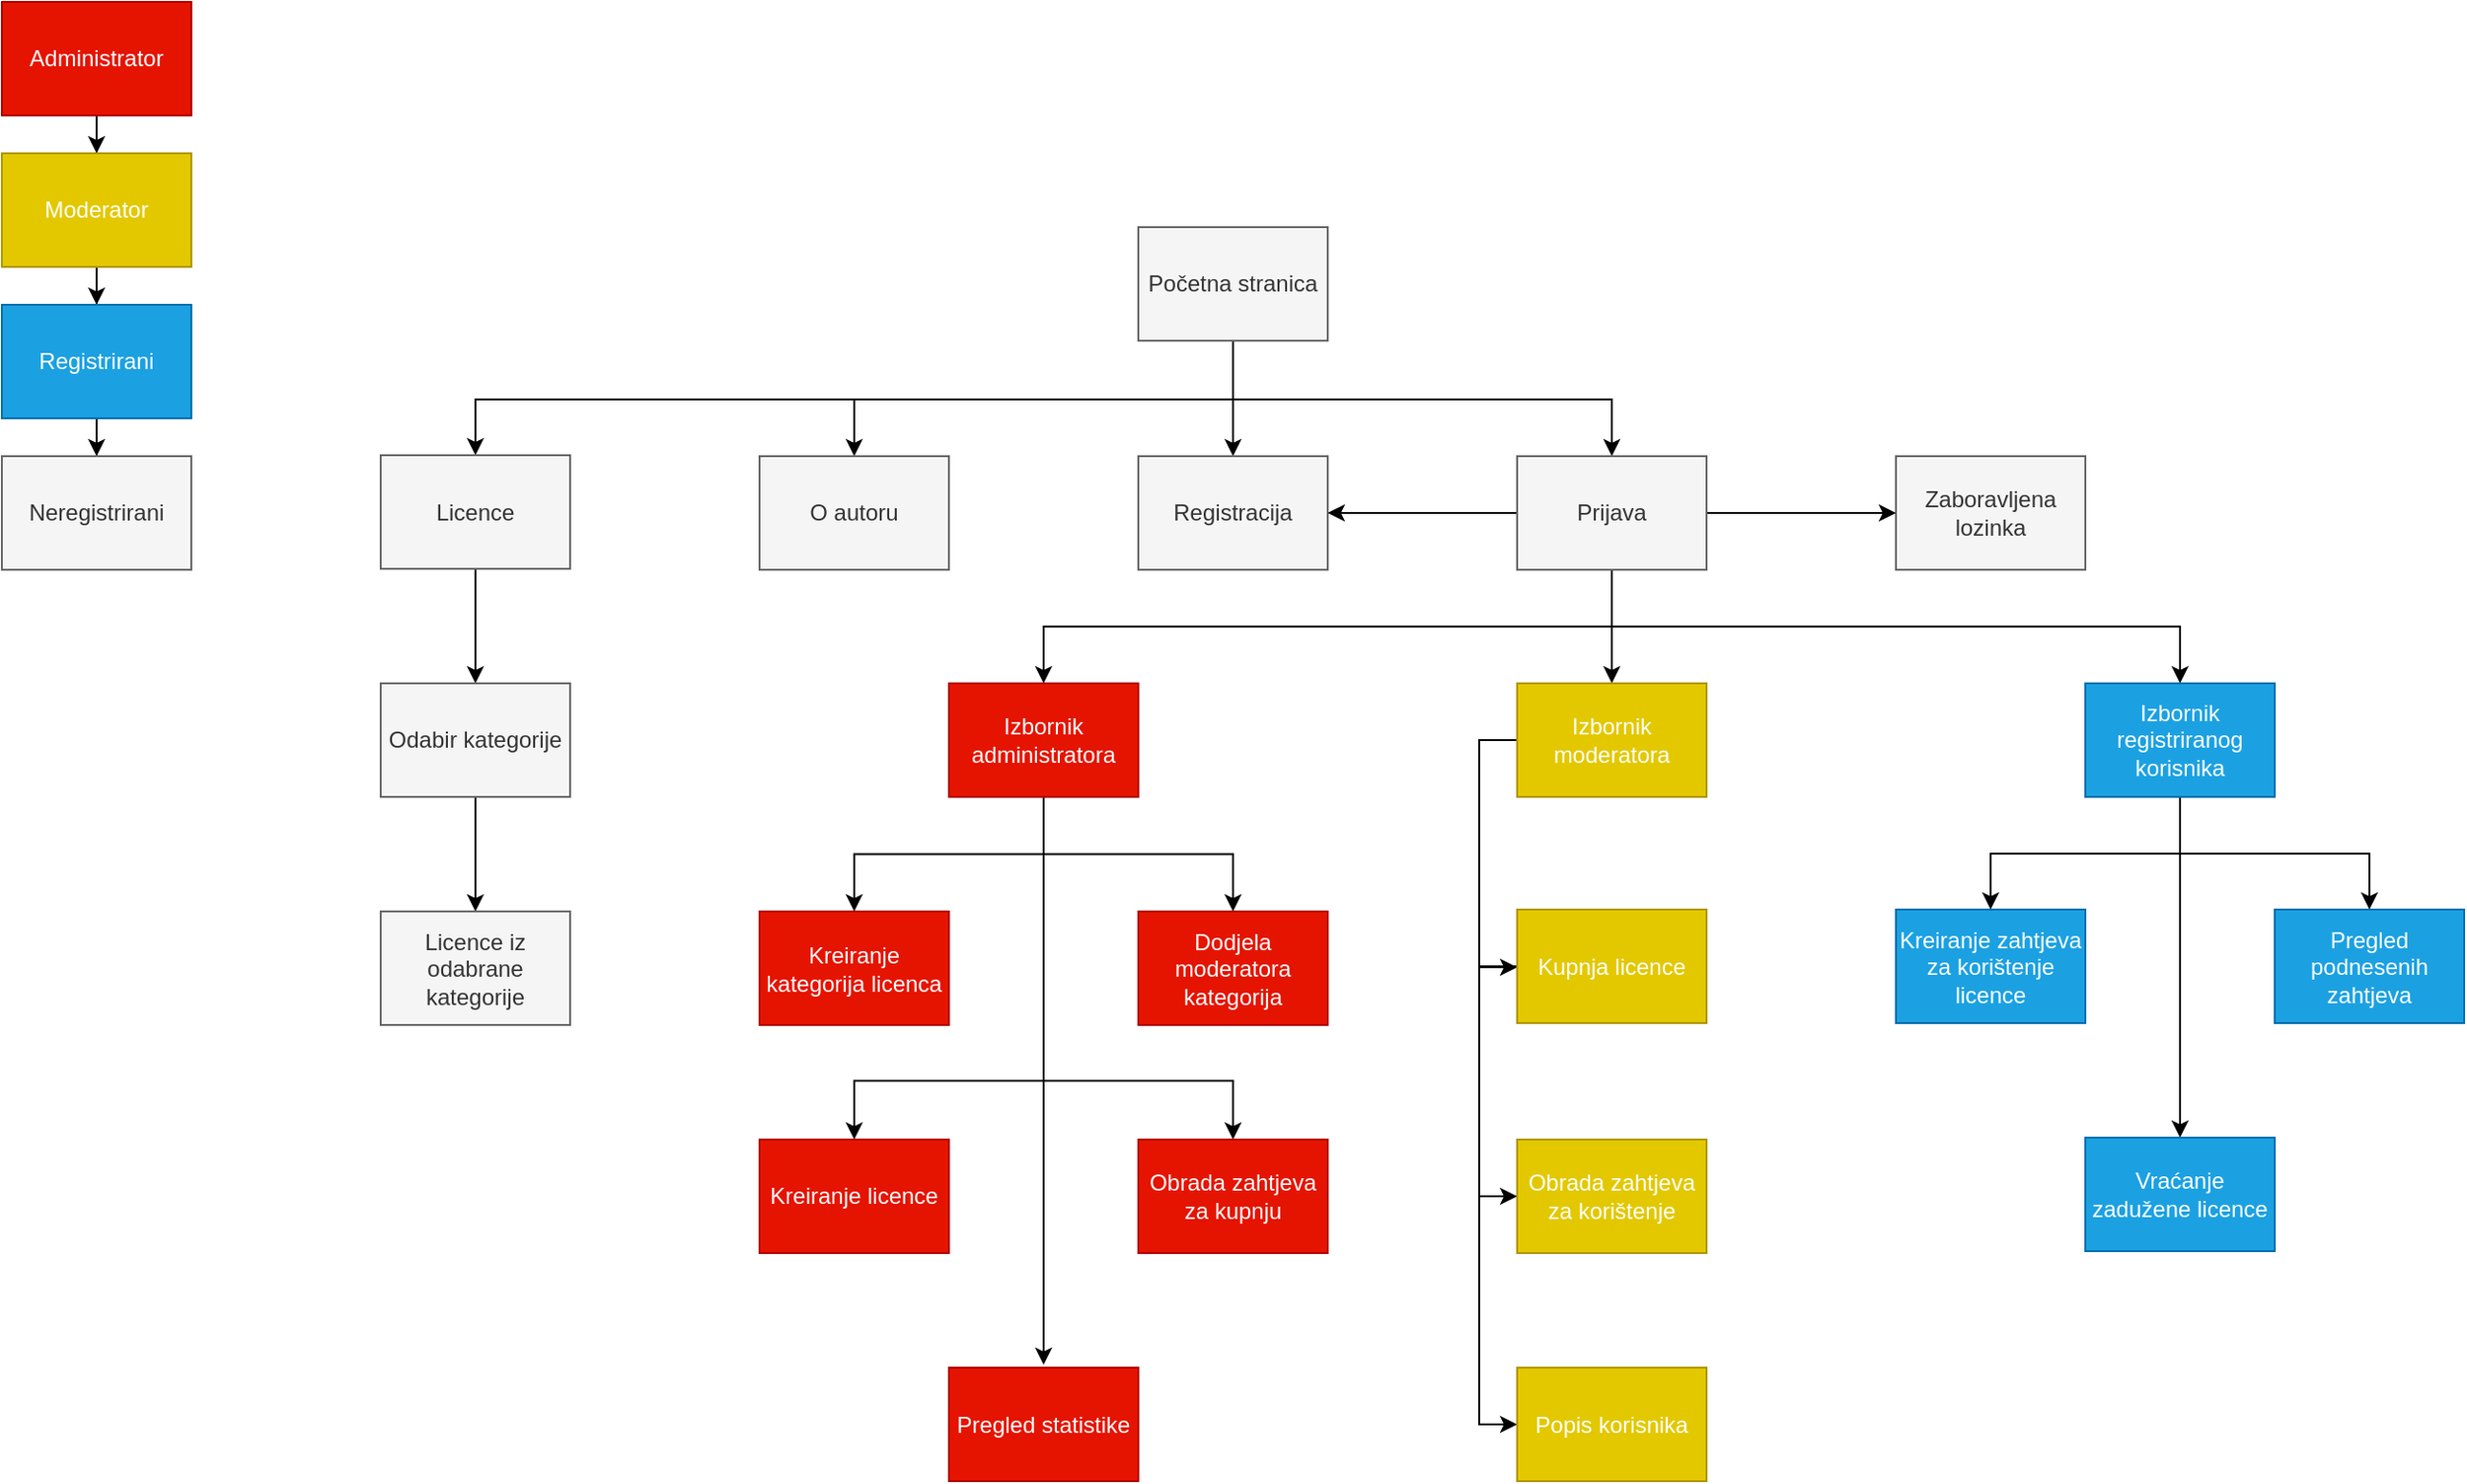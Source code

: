 <mxfile version="10.6.0" type="device"><diagram id="RV6xJn9QVS_Sx-L6znoz" name="Page-1"><mxGraphModel dx="385" dy="245" grid="1" gridSize="10" guides="1" tooltips="1" connect="1" arrows="1" fold="1" page="1" pageScale="1" pageWidth="850" pageHeight="1100" math="0" shadow="0"><root><mxCell id="0"/><mxCell id="1" parent="0"/><mxCell id="LHA0was-C53fULIcPgAU-26" value="" style="edgeStyle=orthogonalEdgeStyle;rounded=0;orthogonalLoop=1;jettySize=auto;html=1;" edge="1" parent="1" source="LHA0was-C53fULIcPgAU-23" target="LHA0was-C53fULIcPgAU-25"><mxGeometry relative="1" as="geometry"/></mxCell><mxCell id="LHA0was-C53fULIcPgAU-23" value="Administrator" style="whiteSpace=wrap;html=1;align=center;verticalAlign=middle;container=1;recursiveResize=0;treeFolding=1;fillColor=#e51400;strokeColor=#B20000;fontColor=#ffffff;" vertex="1" parent="1"><mxGeometry x="40" y="40" width="100" height="60" as="geometry"/></mxCell><mxCell id="LHA0was-C53fULIcPgAU-28" value="" style="edgeStyle=orthogonalEdgeStyle;rounded=0;orthogonalLoop=1;jettySize=auto;html=1;" edge="1" parent="1" source="LHA0was-C53fULIcPgAU-25" target="LHA0was-C53fULIcPgAU-27"><mxGeometry relative="1" as="geometry"/></mxCell><mxCell id="LHA0was-C53fULIcPgAU-25" value="Moderator" style="whiteSpace=wrap;html=1;align=center;verticalAlign=middle;container=1;recursiveResize=0;treeFolding=1;fillColor=#e3c800;strokeColor=#B09500;fontColor=#ffffff;" vertex="1" parent="1"><mxGeometry x="40" y="120" width="100" height="60" as="geometry"/></mxCell><mxCell id="LHA0was-C53fULIcPgAU-30" value="" style="edgeStyle=orthogonalEdgeStyle;rounded=0;orthogonalLoop=1;jettySize=auto;html=1;" edge="1" parent="1" source="LHA0was-C53fULIcPgAU-27" target="LHA0was-C53fULIcPgAU-29"><mxGeometry relative="1" as="geometry"/></mxCell><mxCell id="LHA0was-C53fULIcPgAU-27" value="Registrirani" style="whiteSpace=wrap;html=1;align=center;verticalAlign=middle;container=1;recursiveResize=0;treeFolding=1;fillColor=#1ba1e2;strokeColor=#006EAF;fontColor=#ffffff;" vertex="1" parent="1"><mxGeometry x="40" y="200" width="100" height="60" as="geometry"/></mxCell><mxCell id="LHA0was-C53fULIcPgAU-29" value="Neregistrirani" style="whiteSpace=wrap;html=1;align=center;verticalAlign=middle;container=1;recursiveResize=0;treeFolding=1;fillColor=#f5f5f5;strokeColor=#666666;fontColor=#333333;" vertex="1" parent="1"><mxGeometry x="40" y="280" width="100" height="60" as="geometry"/></mxCell><mxCell id="LHA0was-C53fULIcPgAU-44" style="edgeStyle=orthogonalEdgeStyle;rounded=0;orthogonalLoop=1;jettySize=auto;html=1;" edge="1" parent="1" source="LHA0was-C53fULIcPgAU-32" target="LHA0was-C53fULIcPgAU-35"><mxGeometry relative="1" as="geometry"><Array as="points"><mxPoint x="690" y="240"/><mxPoint x="690" y="240"/></Array></mxGeometry></mxCell><mxCell id="LHA0was-C53fULIcPgAU-48" style="edgeStyle=orthogonalEdgeStyle;rounded=0;orthogonalLoop=1;jettySize=auto;html=1;" edge="1" parent="1" source="LHA0was-C53fULIcPgAU-32" target="LHA0was-C53fULIcPgAU-42"><mxGeometry relative="1" as="geometry"><Array as="points"><mxPoint x="690" y="250"/><mxPoint x="490" y="250"/></Array></mxGeometry></mxCell><mxCell id="LHA0was-C53fULIcPgAU-49" style="edgeStyle=orthogonalEdgeStyle;rounded=0;orthogonalLoop=1;jettySize=auto;html=1;" edge="1" parent="1" source="LHA0was-C53fULIcPgAU-32" target="LHA0was-C53fULIcPgAU-33"><mxGeometry relative="1" as="geometry"><Array as="points"><mxPoint x="690" y="250"/><mxPoint x="890" y="250"/></Array></mxGeometry></mxCell><mxCell id="LHA0was-C53fULIcPgAU-56" style="edgeStyle=orthogonalEdgeStyle;rounded=0;orthogonalLoop=1;jettySize=auto;html=1;" edge="1" parent="1" source="LHA0was-C53fULIcPgAU-32" target="LHA0was-C53fULIcPgAU-54"><mxGeometry relative="1" as="geometry"><Array as="points"><mxPoint x="690" y="250"/><mxPoint x="290" y="250"/></Array></mxGeometry></mxCell><mxCell id="LHA0was-C53fULIcPgAU-32" value="Početna stranica" style="whiteSpace=wrap;html=1;align=center;verticalAlign=middle;container=1;recursiveResize=0;treeFolding=1;fillColor=#f5f5f5;strokeColor=#666666;fontColor=#333333;" vertex="1" parent="1"><mxGeometry x="640" y="159" width="100" height="60" as="geometry"/></mxCell><mxCell id="LHA0was-C53fULIcPgAU-68" value="" style="edgeStyle=orthogonalEdgeStyle;rounded=0;orthogonalLoop=1;jettySize=auto;html=1;" edge="1" parent="1" source="LHA0was-C53fULIcPgAU-54" target="LHA0was-C53fULIcPgAU-67"><mxGeometry relative="1" as="geometry"/></mxCell><mxCell id="LHA0was-C53fULIcPgAU-54" value="Licence" style="whiteSpace=wrap;html=1;align=center;verticalAlign=middle;container=1;recursiveResize=0;treeFolding=1;fillColor=#f5f5f5;strokeColor=#666666;fontColor=#333333;" vertex="1" parent="1"><mxGeometry x="240" y="279.5" width="100" height="60" as="geometry"/></mxCell><mxCell id="LHA0was-C53fULIcPgAU-70" value="" style="edgeStyle=orthogonalEdgeStyle;rounded=0;orthogonalLoop=1;jettySize=auto;html=1;" edge="1" parent="1" source="LHA0was-C53fULIcPgAU-67" target="LHA0was-C53fULIcPgAU-69"><mxGeometry relative="1" as="geometry"/></mxCell><mxCell id="LHA0was-C53fULIcPgAU-67" value="Odabir kategorije" style="whiteSpace=wrap;html=1;align=center;verticalAlign=middle;container=1;recursiveResize=0;treeFolding=1;fillColor=#f5f5f5;strokeColor=#666666;fontColor=#333333;" vertex="1" parent="1"><mxGeometry x="240" y="400" width="100" height="60" as="geometry"/></mxCell><mxCell id="LHA0was-C53fULIcPgAU-69" value="Licence iz odabrane kategorije" style="whiteSpace=wrap;html=1;align=center;verticalAlign=middle;container=1;recursiveResize=0;treeFolding=1;fillColor=#f5f5f5;strokeColor=#666666;fontColor=#333333;" vertex="1" parent="1"><mxGeometry x="240" y="520.5" width="100" height="60" as="geometry"/></mxCell><mxCell id="LHA0was-C53fULIcPgAU-42" value="O autoru" style="whiteSpace=wrap;html=1;align=center;verticalAlign=middle;container=1;recursiveResize=0;treeFolding=1;fillColor=#f5f5f5;strokeColor=#666666;fontColor=#333333;" vertex="1" parent="1"><mxGeometry x="440" y="280" width="100" height="60" as="geometry"/></mxCell><mxCell id="LHA0was-C53fULIcPgAU-35" value="Registracija" style="whiteSpace=wrap;html=1;align=center;verticalAlign=middle;container=1;recursiveResize=0;treeFolding=1;fillColor=#f5f5f5;strokeColor=#666666;fontColor=#333333;" vertex="1" parent="1"><mxGeometry x="640" y="280" width="100" height="60" as="geometry"/></mxCell><mxCell id="LHA0was-C53fULIcPgAU-39" value="Zaboravljena lozinka" style="whiteSpace=wrap;html=1;align=center;verticalAlign=middle;container=1;recursiveResize=0;treeFolding=1;fillColor=#f5f5f5;strokeColor=#666666;fontColor=#333333;" vertex="1" parent="1"><mxGeometry x="1040" y="280" width="100" height="60" as="geometry"/></mxCell><mxCell id="LHA0was-C53fULIcPgAU-52" style="edgeStyle=orthogonalEdgeStyle;rounded=0;orthogonalLoop=1;jettySize=auto;html=1;entryX=0;entryY=0.5;entryDx=0;entryDy=0;" edge="1" parent="1" source="LHA0was-C53fULIcPgAU-33" target="LHA0was-C53fULIcPgAU-39"><mxGeometry relative="1" as="geometry"/></mxCell><mxCell id="LHA0was-C53fULIcPgAU-58" value="" style="edgeStyle=orthogonalEdgeStyle;rounded=0;orthogonalLoop=1;jettySize=auto;html=1;" edge="1" parent="1" source="LHA0was-C53fULIcPgAU-33" target="LHA0was-C53fULIcPgAU-57"><mxGeometry relative="1" as="geometry"><Array as="points"><mxPoint x="890" y="370"/><mxPoint x="590" y="370"/></Array></mxGeometry></mxCell><mxCell id="LHA0was-C53fULIcPgAU-81" style="edgeStyle=orthogonalEdgeStyle;rounded=0;orthogonalLoop=1;jettySize=auto;html=1;" edge="1" parent="1" source="LHA0was-C53fULIcPgAU-33" target="LHA0was-C53fULIcPgAU-60"><mxGeometry relative="1" as="geometry"><Array as="points"><mxPoint x="890" y="380"/><mxPoint x="890" y="380"/></Array></mxGeometry></mxCell><mxCell id="LHA0was-C53fULIcPgAU-82" style="edgeStyle=orthogonalEdgeStyle;rounded=0;orthogonalLoop=1;jettySize=auto;html=1;" edge="1" parent="1" source="LHA0was-C53fULIcPgAU-33" target="LHA0was-C53fULIcPgAU-64"><mxGeometry relative="1" as="geometry"><Array as="points"><mxPoint x="890" y="370"/><mxPoint x="1190" y="370"/></Array></mxGeometry></mxCell><mxCell id="LHA0was-C53fULIcPgAU-97" style="edgeStyle=orthogonalEdgeStyle;rounded=0;orthogonalLoop=1;jettySize=auto;html=1;entryX=1;entryY=0.5;entryDx=0;entryDy=0;" edge="1" parent="1" source="LHA0was-C53fULIcPgAU-33" target="LHA0was-C53fULIcPgAU-35"><mxGeometry relative="1" as="geometry"/></mxCell><mxCell id="LHA0was-C53fULIcPgAU-33" value="Prijava" style="whiteSpace=wrap;html=1;align=center;verticalAlign=middle;container=1;recursiveResize=0;treeFolding=1;fillColor=#f5f5f5;strokeColor=#666666;fontColor=#333333;" vertex="1" parent="1"><mxGeometry x="840" y="280" width="100" height="60" as="geometry"/></mxCell><mxCell id="LHA0was-C53fULIcPgAU-91" value="" style="edgeStyle=orthogonalEdgeStyle;rounded=0;orthogonalLoop=1;jettySize=auto;html=1;" edge="1" parent="1" source="LHA0was-C53fULIcPgAU-64" target="LHA0was-C53fULIcPgAU-90"><mxGeometry relative="1" as="geometry"><Array as="points"><mxPoint x="1190" y="490"/><mxPoint x="1090" y="490"/></Array></mxGeometry></mxCell><mxCell id="LHA0was-C53fULIcPgAU-94" style="edgeStyle=orthogonalEdgeStyle;rounded=0;orthogonalLoop=1;jettySize=auto;html=1;" edge="1" parent="1" source="LHA0was-C53fULIcPgAU-64" target="LHA0was-C53fULIcPgAU-92"><mxGeometry relative="1" as="geometry"><Array as="points"><mxPoint x="1190" y="490"/><mxPoint x="1290" y="490"/></Array></mxGeometry></mxCell><mxCell id="LHA0was-C53fULIcPgAU-96" style="edgeStyle=orthogonalEdgeStyle;rounded=0;orthogonalLoop=1;jettySize=auto;html=1;" edge="1" parent="1" source="LHA0was-C53fULIcPgAU-64" target="LHA0was-C53fULIcPgAU-95"><mxGeometry relative="1" as="geometry"><Array as="points"><mxPoint x="1190" y="480"/><mxPoint x="1190" y="480"/></Array></mxGeometry></mxCell><mxCell id="LHA0was-C53fULIcPgAU-64" value="Izbornik registriranog korisnika" style="whiteSpace=wrap;html=1;align=center;verticalAlign=middle;container=1;recursiveResize=0;treeFolding=1;fillColor=#1ba1e2;strokeColor=#006EAF;fontColor=#ffffff;" vertex="1" parent="1"><mxGeometry x="1140" y="400" width="100" height="60" as="geometry"/></mxCell><mxCell id="LHA0was-C53fULIcPgAU-95" value="Vraćanje zadužene licence" style="whiteSpace=wrap;html=1;align=center;verticalAlign=middle;container=1;recursiveResize=0;treeFolding=1;fillColor=#1ba1e2;strokeColor=#006EAF;fontColor=#ffffff;" vertex="1" parent="1"><mxGeometry x="1140" y="640" width="100" height="60" as="geometry"/></mxCell><mxCell id="LHA0was-C53fULIcPgAU-90" value="Kreiranje zahtjeva za korištenje licence" style="whiteSpace=wrap;html=1;align=center;verticalAlign=middle;container=1;recursiveResize=0;treeFolding=1;fillColor=#1ba1e2;strokeColor=#006EAF;fontColor=#ffffff;" vertex="1" parent="1"><mxGeometry x="1040" y="519.5" width="100" height="60" as="geometry"/></mxCell><mxCell id="LHA0was-C53fULIcPgAU-92" value="Pregled podnesenih zahtjeva" style="whiteSpace=wrap;html=1;align=center;verticalAlign=middle;container=1;recursiveResize=0;treeFolding=1;fillColor=#1ba1e2;strokeColor=#006EAF;fontColor=#ffffff;" vertex="1" parent="1"><mxGeometry x="1240" y="519.5" width="100" height="60" as="geometry"/></mxCell><mxCell id="LHA0was-C53fULIcPgAU-89" value="" style="edgeStyle=orthogonalEdgeStyle;rounded=0;orthogonalLoop=1;jettySize=auto;html=1;" edge="1" parent="1" source="LHA0was-C53fULIcPgAU-60" target="LHA0was-C53fULIcPgAU-83"><mxGeometry relative="1" as="geometry"><Array as="points"><mxPoint x="820" y="430"/><mxPoint x="820" y="550"/></Array></mxGeometry></mxCell><mxCell id="LHA0was-C53fULIcPgAU-60" value="Izbornik moderatora" style="whiteSpace=wrap;html=1;align=center;verticalAlign=middle;container=1;recursiveResize=0;treeFolding=1;fillColor=#e3c800;strokeColor=#B09500;fontColor=#ffffff;" vertex="1" parent="1"><mxGeometry x="840" y="400" width="100" height="60" as="geometry"/></mxCell><mxCell id="LHA0was-C53fULIcPgAU-86" value="" style="edgeStyle=orthogonalEdgeStyle;rounded=0;orthogonalLoop=1;jettySize=auto;html=1;" edge="1" parent="1" source="LHA0was-C53fULIcPgAU-83" target="LHA0was-C53fULIcPgAU-85"><mxGeometry relative="1" as="geometry"><Array as="points"><mxPoint x="820" y="550"/><mxPoint x="820" y="671"/></Array></mxGeometry></mxCell><mxCell id="LHA0was-C53fULIcPgAU-83" value="Kupnja licence" style="whiteSpace=wrap;html=1;align=center;verticalAlign=middle;container=1;recursiveResize=0;treeFolding=1;fillColor=#e3c800;strokeColor=#B09500;fontColor=#ffffff;" vertex="1" parent="1"><mxGeometry x="840" y="519.5" width="100" height="60" as="geometry"/></mxCell><mxCell id="LHA0was-C53fULIcPgAU-88" value="" style="edgeStyle=orthogonalEdgeStyle;rounded=0;orthogonalLoop=1;jettySize=auto;html=1;" edge="1" parent="1" source="LHA0was-C53fULIcPgAU-85" target="LHA0was-C53fULIcPgAU-87"><mxGeometry relative="1" as="geometry"><Array as="points"><mxPoint x="820" y="671"/><mxPoint x="820" y="791.5"/></Array></mxGeometry></mxCell><mxCell id="LHA0was-C53fULIcPgAU-85" value="Obrada zahtjeva za korištenje" style="whiteSpace=wrap;html=1;align=center;verticalAlign=middle;container=1;recursiveResize=0;treeFolding=1;fillColor=#e3c800;strokeColor=#B09500;fontColor=#ffffff;" vertex="1" parent="1"><mxGeometry x="840" y="641" width="100" height="60" as="geometry"/></mxCell><mxCell id="LHA0was-C53fULIcPgAU-87" value="Popis korisnika" style="whiteSpace=wrap;html=1;align=center;verticalAlign=middle;container=1;recursiveResize=0;treeFolding=1;fillColor=#e3c800;strokeColor=#B09500;fontColor=#ffffff;" vertex="1" parent="1"><mxGeometry x="840" y="761.5" width="100" height="60" as="geometry"/></mxCell><mxCell id="LHA0was-C53fULIcPgAU-72" value="" style="edgeStyle=orthogonalEdgeStyle;rounded=0;orthogonalLoop=1;jettySize=auto;html=1;" edge="1" parent="1" source="LHA0was-C53fULIcPgAU-57" target="LHA0was-C53fULIcPgAU-71"><mxGeometry relative="1" as="geometry"/></mxCell><mxCell id="LHA0was-C53fULIcPgAU-74" style="edgeStyle=orthogonalEdgeStyle;rounded=0;orthogonalLoop=1;jettySize=auto;html=1;" edge="1" parent="1" source="LHA0was-C53fULIcPgAU-57" target="LHA0was-C53fULIcPgAU-73"><mxGeometry relative="1" as="geometry"/></mxCell><mxCell id="LHA0was-C53fULIcPgAU-77" style="edgeStyle=orthogonalEdgeStyle;rounded=0;orthogonalLoop=1;jettySize=auto;html=1;entryX=0.5;entryY=0;entryDx=0;entryDy=0;" edge="1" parent="1" source="LHA0was-C53fULIcPgAU-57" target="LHA0was-C53fULIcPgAU-75"><mxGeometry relative="1" as="geometry"><mxPoint x="590" y="620" as="targetPoint"/><Array as="points"><mxPoint x="590" y="610"/><mxPoint x="490" y="610"/></Array></mxGeometry></mxCell><mxCell id="LHA0was-C53fULIcPgAU-78" style="edgeStyle=orthogonalEdgeStyle;rounded=0;orthogonalLoop=1;jettySize=auto;html=1;entryX=0.5;entryY=0;entryDx=0;entryDy=0;" edge="1" parent="1" source="LHA0was-C53fULIcPgAU-57" target="LHA0was-C53fULIcPgAU-76"><mxGeometry relative="1" as="geometry"><Array as="points"><mxPoint x="590" y="610"/><mxPoint x="690" y="610"/></Array></mxGeometry></mxCell><mxCell id="LHA0was-C53fULIcPgAU-79" style="edgeStyle=orthogonalEdgeStyle;rounded=0;orthogonalLoop=1;jettySize=auto;html=1;" edge="1" parent="1" source="LHA0was-C53fULIcPgAU-57"><mxGeometry relative="1" as="geometry"><mxPoint x="590" y="760" as="targetPoint"/><Array as="points"><mxPoint x="590" y="540"/><mxPoint x="590" y="540"/></Array></mxGeometry></mxCell><mxCell id="LHA0was-C53fULIcPgAU-57" value="Izbornik administratora" style="whiteSpace=wrap;html=1;align=center;verticalAlign=middle;container=1;recursiveResize=0;treeFolding=1;fillColor=#e51400;strokeColor=#B20000;fontColor=#ffffff;" vertex="1" parent="1"><mxGeometry x="540" y="400" width="100" height="60" as="geometry"/></mxCell><mxCell id="LHA0was-C53fULIcPgAU-80" value="Pregled statistike&lt;br&gt;" style="whiteSpace=wrap;html=1;align=center;verticalAlign=middle;container=1;recursiveResize=0;treeFolding=1;fillColor=#e51400;strokeColor=#B20000;fontColor=#ffffff;" vertex="1" parent="1"><mxGeometry x="540" y="761.5" width="100" height="60" as="geometry"/></mxCell><mxCell id="LHA0was-C53fULIcPgAU-75" value="Kreiranje licence" style="whiteSpace=wrap;html=1;align=center;verticalAlign=middle;container=1;recursiveResize=0;treeFolding=1;fillColor=#e51400;strokeColor=#B20000;fontColor=#ffffff;" vertex="1" parent="1"><mxGeometry x="440" y="641" width="100" height="60" as="geometry"/></mxCell><mxCell id="LHA0was-C53fULIcPgAU-76" value="Obrada zahtjeva za kupnju" style="whiteSpace=wrap;html=1;align=center;verticalAlign=middle;container=1;recursiveResize=0;treeFolding=1;fillColor=#e51400;strokeColor=#B20000;fontColor=#ffffff;" vertex="1" parent="1"><mxGeometry x="640" y="641" width="100" height="60" as="geometry"/></mxCell><mxCell id="LHA0was-C53fULIcPgAU-73" value="Dodjela moderatora kategorija" style="whiteSpace=wrap;html=1;align=center;verticalAlign=middle;container=1;recursiveResize=0;treeFolding=1;fillColor=#e51400;strokeColor=#B20000;fontColor=#ffffff;" vertex="1" parent="1"><mxGeometry x="640" y="520.5" width="100" height="60" as="geometry"/></mxCell><mxCell id="LHA0was-C53fULIcPgAU-71" value="Kreiranje kategorija licenca" style="whiteSpace=wrap;html=1;align=center;verticalAlign=middle;container=1;recursiveResize=0;treeFolding=1;fillColor=#e51400;strokeColor=#B20000;fontColor=#ffffff;" vertex="1" parent="1"><mxGeometry x="440" y="520.5" width="100" height="60" as="geometry"/></mxCell></root></mxGraphModel></diagram></mxfile>
